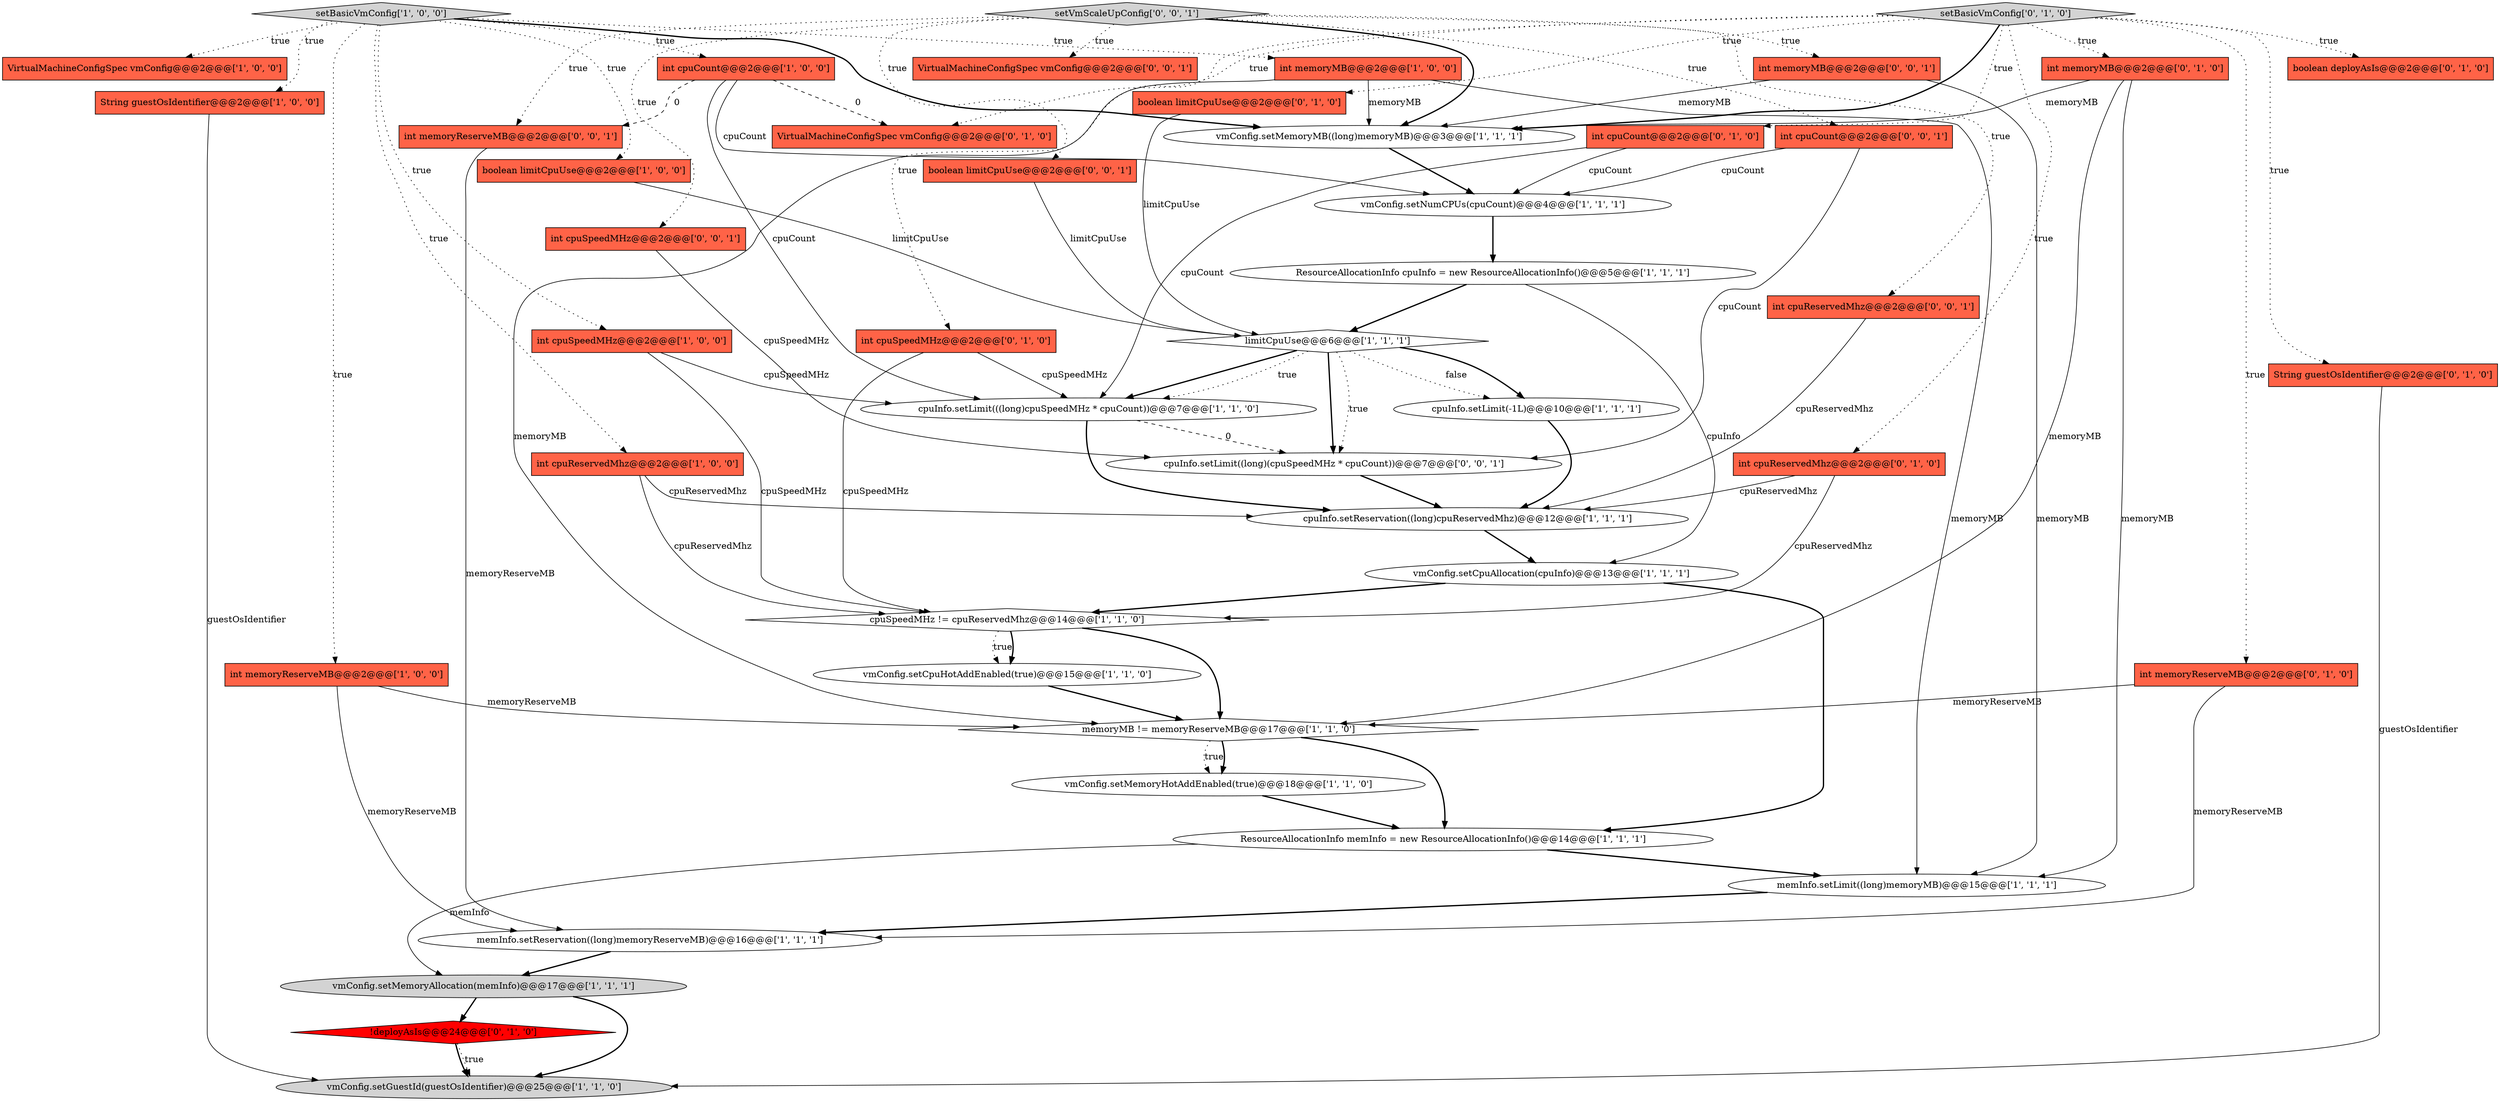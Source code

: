 digraph {
15 [style = filled, label = "vmConfig.setMemoryAllocation(memInfo)@@@17@@@['1', '1', '1']", fillcolor = lightgray, shape = ellipse image = "AAA0AAABBB1BBB"];
21 [style = filled, label = "int cpuCount@@@2@@@['1', '0', '0']", fillcolor = tomato, shape = box image = "AAA1AAABBB1BBB"];
31 [style = filled, label = "boolean limitCpuUse@@@2@@@['0', '1', '0']", fillcolor = tomato, shape = box image = "AAA0AAABBB2BBB"];
8 [style = filled, label = "vmConfig.setMemoryMB((long)memoryMB)@@@3@@@['1', '1', '1']", fillcolor = white, shape = ellipse image = "AAA0AAABBB1BBB"];
29 [style = filled, label = "!deployAsIs@@@24@@@['0', '1', '0']", fillcolor = red, shape = diamond image = "AAA1AAABBB2BBB"];
12 [style = filled, label = "setBasicVmConfig['1', '0', '0']", fillcolor = lightgray, shape = diamond image = "AAA0AAABBB1BBB"];
33 [style = filled, label = "int cpuReservedMhz@@@2@@@['0', '1', '0']", fillcolor = tomato, shape = box image = "AAA0AAABBB2BBB"];
41 [style = filled, label = "boolean limitCpuUse@@@2@@@['0', '0', '1']", fillcolor = tomato, shape = box image = "AAA0AAABBB3BBB"];
19 [style = filled, label = "cpuInfo.setLimit(((long)cpuSpeedMHz * cpuCount))@@@7@@@['1', '1', '0']", fillcolor = white, shape = ellipse image = "AAA0AAABBB1BBB"];
18 [style = filled, label = "vmConfig.setNumCPUs(cpuCount)@@@4@@@['1', '1', '1']", fillcolor = white, shape = ellipse image = "AAA0AAABBB1BBB"];
7 [style = filled, label = "VirtualMachineConfigSpec vmConfig@@@2@@@['1', '0', '0']", fillcolor = tomato, shape = box image = "AAA0AAABBB1BBB"];
9 [style = filled, label = "int cpuSpeedMHz@@@2@@@['1', '0', '0']", fillcolor = tomato, shape = box image = "AAA0AAABBB1BBB"];
32 [style = filled, label = "int memoryMB@@@2@@@['0', '1', '0']", fillcolor = tomato, shape = box image = "AAA0AAABBB2BBB"];
4 [style = filled, label = "vmConfig.setMemoryHotAddEnabled(true)@@@18@@@['1', '1', '0']", fillcolor = white, shape = ellipse image = "AAA0AAABBB1BBB"];
11 [style = filled, label = "int cpuReservedMhz@@@2@@@['1', '0', '0']", fillcolor = tomato, shape = box image = "AAA0AAABBB1BBB"];
10 [style = filled, label = "int memoryReserveMB@@@2@@@['1', '0', '0']", fillcolor = tomato, shape = box image = "AAA0AAABBB1BBB"];
14 [style = filled, label = "vmConfig.setCpuHotAddEnabled(true)@@@15@@@['1', '1', '0']", fillcolor = white, shape = ellipse image = "AAA0AAABBB1BBB"];
6 [style = filled, label = "memInfo.setLimit((long)memoryMB)@@@15@@@['1', '1', '1']", fillcolor = white, shape = ellipse image = "AAA0AAABBB1BBB"];
22 [style = filled, label = "vmConfig.setCpuAllocation(cpuInfo)@@@13@@@['1', '1', '1']", fillcolor = white, shape = ellipse image = "AAA0AAABBB1BBB"];
5 [style = filled, label = "String guestOsIdentifier@@@2@@@['1', '0', '0']", fillcolor = tomato, shape = box image = "AAA0AAABBB1BBB"];
34 [style = filled, label = "setBasicVmConfig['0', '1', '0']", fillcolor = lightgray, shape = diamond image = "AAA0AAABBB2BBB"];
43 [style = filled, label = "int cpuCount@@@2@@@['0', '0', '1']", fillcolor = tomato, shape = box image = "AAA0AAABBB3BBB"];
1 [style = filled, label = "ResourceAllocationInfo memInfo = new ResourceAllocationInfo()@@@14@@@['1', '1', '1']", fillcolor = white, shape = ellipse image = "AAA0AAABBB1BBB"];
40 [style = filled, label = "int cpuSpeedMHz@@@2@@@['0', '0', '1']", fillcolor = tomato, shape = box image = "AAA0AAABBB3BBB"];
27 [style = filled, label = "int memoryReserveMB@@@2@@@['0', '1', '0']", fillcolor = tomato, shape = box image = "AAA0AAABBB2BBB"];
39 [style = filled, label = "setVmScaleUpConfig['0', '0', '1']", fillcolor = lightgray, shape = diamond image = "AAA0AAABBB3BBB"];
26 [style = filled, label = "int cpuCount@@@2@@@['0', '1', '0']", fillcolor = tomato, shape = box image = "AAA0AAABBB2BBB"];
45 [style = filled, label = "int memoryReserveMB@@@2@@@['0', '0', '1']", fillcolor = tomato, shape = box image = "AAA0AAABBB3BBB"];
16 [style = filled, label = "vmConfig.setGuestId(guestOsIdentifier)@@@25@@@['1', '1', '0']", fillcolor = lightgray, shape = ellipse image = "AAA0AAABBB1BBB"];
25 [style = filled, label = "memoryMB != memoryReserveMB@@@17@@@['1', '1', '0']", fillcolor = white, shape = diamond image = "AAA0AAABBB1BBB"];
17 [style = filled, label = "cpuSpeedMHz != cpuReservedMhz@@@14@@@['1', '1', '0']", fillcolor = white, shape = diamond image = "AAA0AAABBB1BBB"];
28 [style = filled, label = "boolean deployAsIs@@@2@@@['0', '1', '0']", fillcolor = tomato, shape = box image = "AAA0AAABBB2BBB"];
13 [style = filled, label = "boolean limitCpuUse@@@2@@@['1', '0', '0']", fillcolor = tomato, shape = box image = "AAA0AAABBB1BBB"];
0 [style = filled, label = "int memoryMB@@@2@@@['1', '0', '0']", fillcolor = tomato, shape = box image = "AAA0AAABBB1BBB"];
2 [style = filled, label = "cpuInfo.setReservation((long)cpuReservedMhz)@@@12@@@['1', '1', '1']", fillcolor = white, shape = ellipse image = "AAA0AAABBB1BBB"];
30 [style = filled, label = "int cpuSpeedMHz@@@2@@@['0', '1', '0']", fillcolor = tomato, shape = box image = "AAA0AAABBB2BBB"];
23 [style = filled, label = "cpuInfo.setLimit(-1L)@@@10@@@['1', '1', '1']", fillcolor = white, shape = ellipse image = "AAA0AAABBB1BBB"];
37 [style = filled, label = "int memoryMB@@@2@@@['0', '0', '1']", fillcolor = tomato, shape = box image = "AAA0AAABBB3BBB"];
44 [style = filled, label = "VirtualMachineConfigSpec vmConfig@@@2@@@['0', '0', '1']", fillcolor = tomato, shape = box image = "AAA0AAABBB3BBB"];
20 [style = filled, label = "memInfo.setReservation((long)memoryReserveMB)@@@16@@@['1', '1', '1']", fillcolor = white, shape = ellipse image = "AAA0AAABBB1BBB"];
36 [style = filled, label = "VirtualMachineConfigSpec vmConfig@@@2@@@['0', '1', '0']", fillcolor = tomato, shape = box image = "AAA1AAABBB2BBB"];
24 [style = filled, label = "limitCpuUse@@@6@@@['1', '1', '1']", fillcolor = white, shape = diamond image = "AAA0AAABBB1BBB"];
3 [style = filled, label = "ResourceAllocationInfo cpuInfo = new ResourceAllocationInfo()@@@5@@@['1', '1', '1']", fillcolor = white, shape = ellipse image = "AAA0AAABBB1BBB"];
35 [style = filled, label = "String guestOsIdentifier@@@2@@@['0', '1', '0']", fillcolor = tomato, shape = box image = "AAA0AAABBB2BBB"];
42 [style = filled, label = "cpuInfo.setLimit((long)(cpuSpeedMHz * cpuCount))@@@7@@@['0', '0', '1']", fillcolor = white, shape = ellipse image = "AAA0AAABBB3BBB"];
38 [style = filled, label = "int cpuReservedMhz@@@2@@@['0', '0', '1']", fillcolor = tomato, shape = box image = "AAA0AAABBB3BBB"];
17->25 [style = bold, label=""];
26->18 [style = solid, label="cpuCount"];
18->3 [style = bold, label=""];
14->25 [style = bold, label=""];
25->1 [style = bold, label=""];
3->24 [style = bold, label=""];
33->17 [style = solid, label="cpuReservedMhz"];
25->4 [style = dotted, label="true"];
11->17 [style = solid, label="cpuReservedMhz"];
17->14 [style = dotted, label="true"];
0->8 [style = solid, label="memoryMB"];
12->21 [style = dotted, label="true"];
32->8 [style = solid, label="memoryMB"];
37->8 [style = solid, label="memoryMB"];
34->26 [style = dotted, label="true"];
0->25 [style = solid, label="memoryMB"];
38->2 [style = solid, label="cpuReservedMhz"];
34->27 [style = dotted, label="true"];
11->2 [style = solid, label="cpuReservedMhz"];
17->14 [style = bold, label=""];
24->42 [style = dotted, label="true"];
21->19 [style = solid, label="cpuCount"];
0->6 [style = solid, label="memoryMB"];
20->15 [style = bold, label=""];
29->16 [style = dotted, label="true"];
34->28 [style = dotted, label="true"];
24->19 [style = bold, label=""];
42->2 [style = bold, label=""];
8->18 [style = bold, label=""];
32->25 [style = solid, label="memoryMB"];
39->8 [style = bold, label=""];
10->25 [style = solid, label="memoryReserveMB"];
19->2 [style = bold, label=""];
34->8 [style = bold, label=""];
21->18 [style = solid, label="cpuCount"];
39->43 [style = dotted, label="true"];
21->36 [style = dashed, label="0"];
21->45 [style = dashed, label="0"];
12->11 [style = dotted, label="true"];
26->19 [style = solid, label="cpuCount"];
34->31 [style = dotted, label="true"];
12->10 [style = dotted, label="true"];
39->44 [style = dotted, label="true"];
12->0 [style = dotted, label="true"];
22->17 [style = bold, label=""];
39->40 [style = dotted, label="true"];
24->19 [style = dotted, label="true"];
12->7 [style = dotted, label="true"];
41->24 [style = solid, label="limitCpuUse"];
29->16 [style = bold, label=""];
15->29 [style = bold, label=""];
5->16 [style = solid, label="guestOsIdentifier"];
13->24 [style = solid, label="limitCpuUse"];
33->2 [style = solid, label="cpuReservedMhz"];
34->36 [style = dotted, label="true"];
27->25 [style = solid, label="memoryReserveMB"];
40->42 [style = solid, label="cpuSpeedMHz"];
6->20 [style = bold, label=""];
27->20 [style = solid, label="memoryReserveMB"];
39->37 [style = dotted, label="true"];
37->6 [style = solid, label="memoryMB"];
12->13 [style = dotted, label="true"];
1->6 [style = bold, label=""];
34->35 [style = dotted, label="true"];
12->8 [style = bold, label=""];
45->20 [style = solid, label="memoryReserveMB"];
34->33 [style = dotted, label="true"];
9->17 [style = solid, label="cpuSpeedMHz"];
30->19 [style = solid, label="cpuSpeedMHz"];
32->6 [style = solid, label="memoryMB"];
4->1 [style = bold, label=""];
23->2 [style = bold, label=""];
22->1 [style = bold, label=""];
24->23 [style = dotted, label="false"];
34->30 [style = dotted, label="true"];
39->45 [style = dotted, label="true"];
19->42 [style = dashed, label="0"];
24->42 [style = bold, label=""];
24->23 [style = bold, label=""];
34->32 [style = dotted, label="true"];
43->18 [style = solid, label="cpuCount"];
31->24 [style = solid, label="limitCpuUse"];
9->19 [style = solid, label="cpuSpeedMHz"];
10->20 [style = solid, label="memoryReserveMB"];
39->38 [style = dotted, label="true"];
25->4 [style = bold, label=""];
43->42 [style = solid, label="cpuCount"];
15->16 [style = bold, label=""];
3->22 [style = solid, label="cpuInfo"];
30->17 [style = solid, label="cpuSpeedMHz"];
12->5 [style = dotted, label="true"];
35->16 [style = solid, label="guestOsIdentifier"];
39->41 [style = dotted, label="true"];
1->15 [style = solid, label="memInfo"];
2->22 [style = bold, label=""];
12->9 [style = dotted, label="true"];
}

